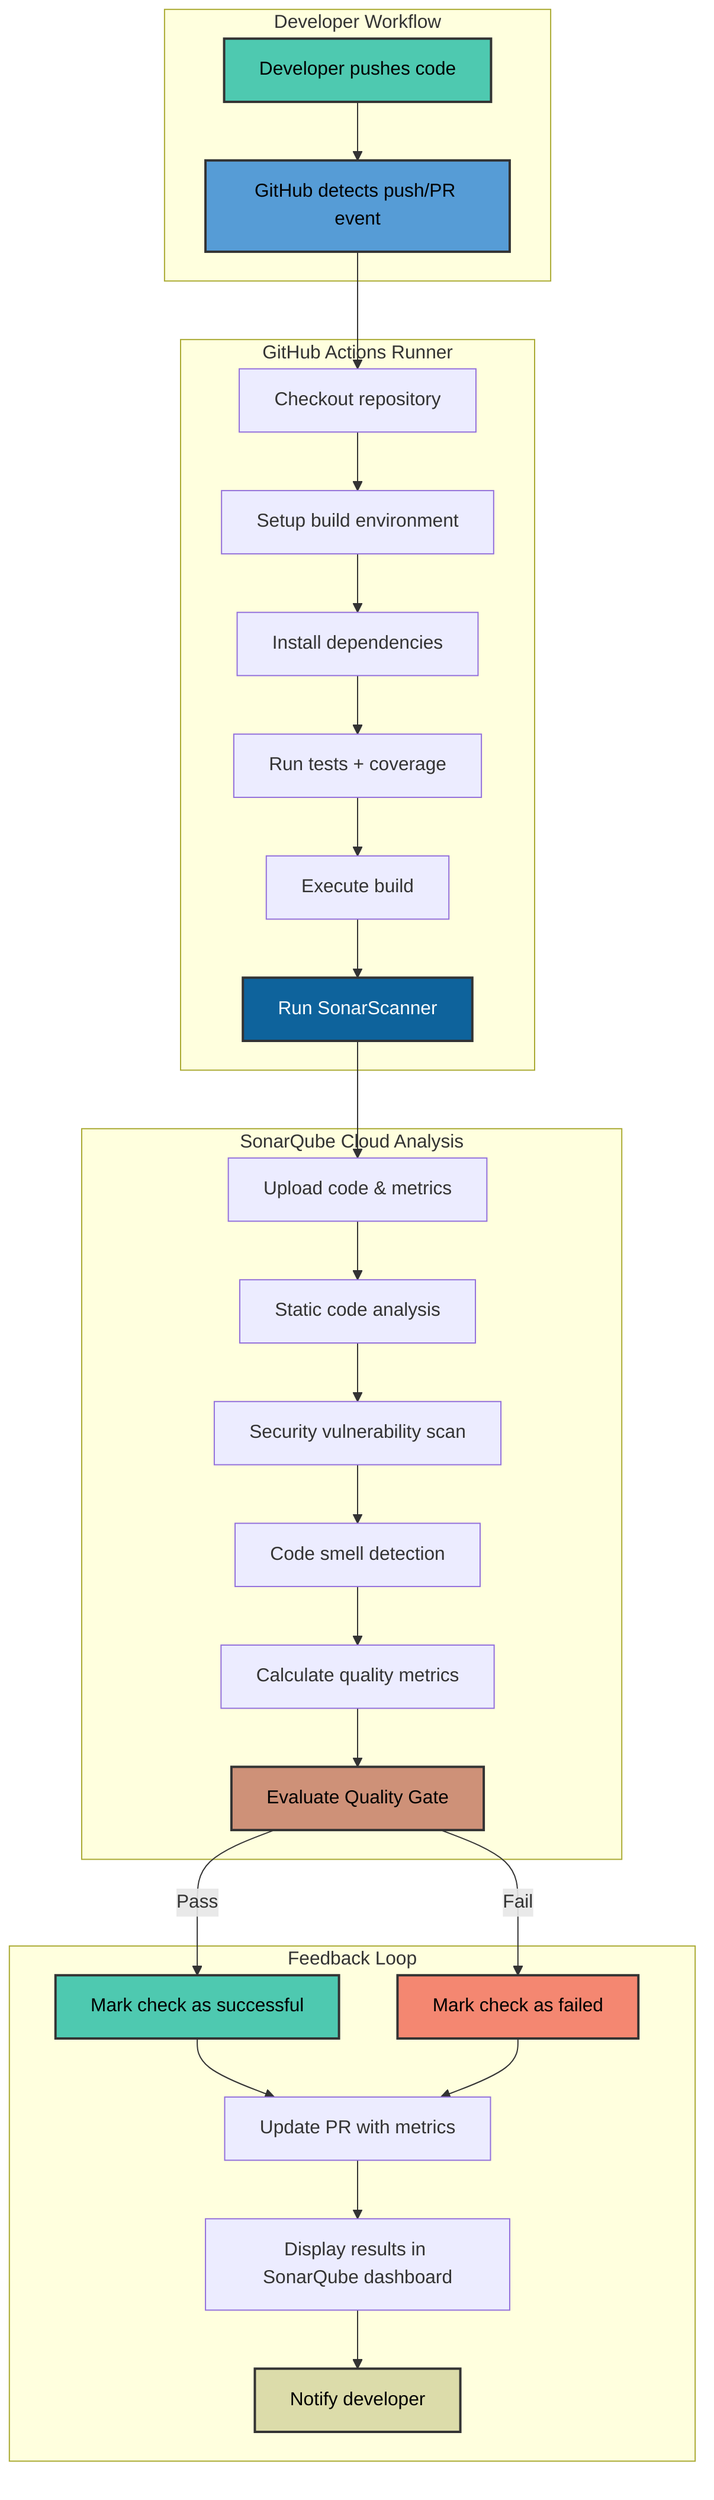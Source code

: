 graph TB
    subgraph "Developer Workflow"
        A[Developer pushes code] --> B[GitHub detects push/PR event]
    end
    
    subgraph "GitHub Actions Runner"
        B --> C[Checkout repository]
        C --> D[Setup build environment]
        D --> E[Install dependencies]
        E --> F[Run tests + coverage]
        F --> G[Execute build]
        G --> H[Run SonarScanner]
    end
    
    subgraph "SonarQube Cloud Analysis"
        H --> I[Upload code & metrics]
        I --> J[Static code analysis]
        J --> K[Security vulnerability scan]
        K --> L[Code smell detection]
        L --> M[Calculate quality metrics]
        M --> N[Evaluate Quality Gate]
    end
    
    subgraph "Feedback Loop"
        N -->|Pass| O[Mark check as successful]
        N -->|Fail| P[Mark check as failed]
        O --> Q[Update PR with metrics]
        P --> Q
        Q --> R[Display results in SonarQube dashboard]
        R --> S[Notify developer]
    end
    
    style A fill:#4ec9b0,stroke:#333,stroke-width:2px,color:#000
    style B fill:#569cd6,stroke:#333,stroke-width:2px,color:#000
    style H fill:#0e639c,stroke:#333,stroke-width:2px,color:#fff
    style N fill:#ce9178,stroke:#333,stroke-width:2px,color:#000
    style O fill:#4ec9b0,stroke:#333,stroke-width:2px,color:#000
    style P fill:#f48771,stroke:#333,stroke-width:2px,color:#000
    style S fill:#dcdcaa,stroke:#333,stroke-width:2px,color:#000